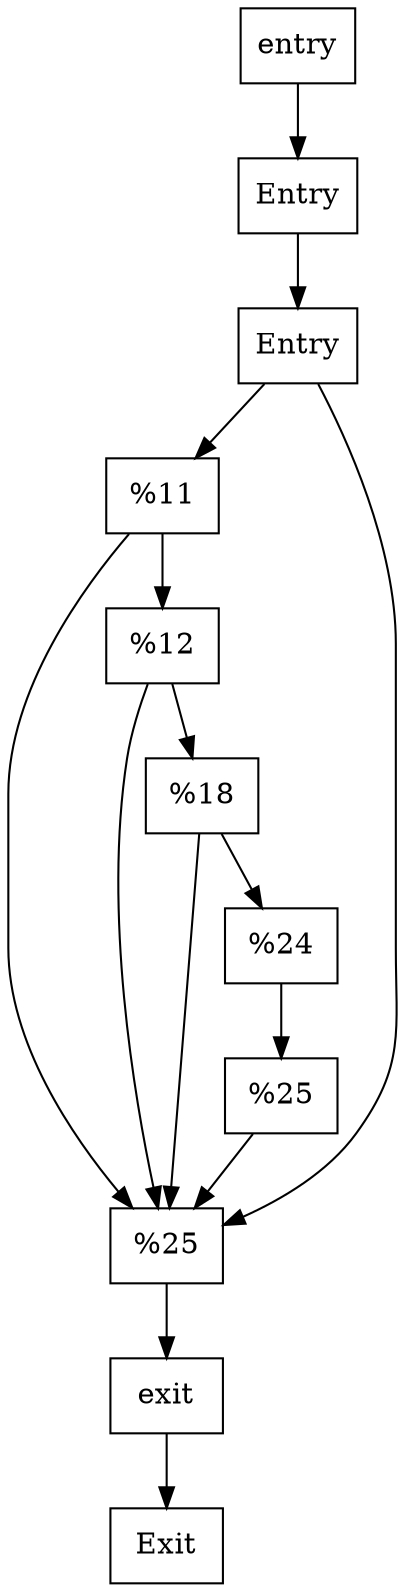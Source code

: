 digraph CFG {
    node [shape=rectangle]
    entry
    node0 [label="Entry"]
    node1 [label="Entry"]
    node2 [label="%11"]
    node3 [label="%25"]
    node4 [label="%12"]
    node5 [label="%18"]
    node6 [label="%24"]
    node7 [label="%25"]
    exit
    node8 [label="Exit"]
    
    entry -> node0
    node0 -> node1
    node1 -> node2
    node1 -> node3
    node2 -> node4
    node2 -> node3
    node4 -> node5
    node4 -> node3
    node5 -> node6
    node5 -> node3
    node6 -> node7
    node7 -> node3
    node3 -> exit
    exit -> node8
}